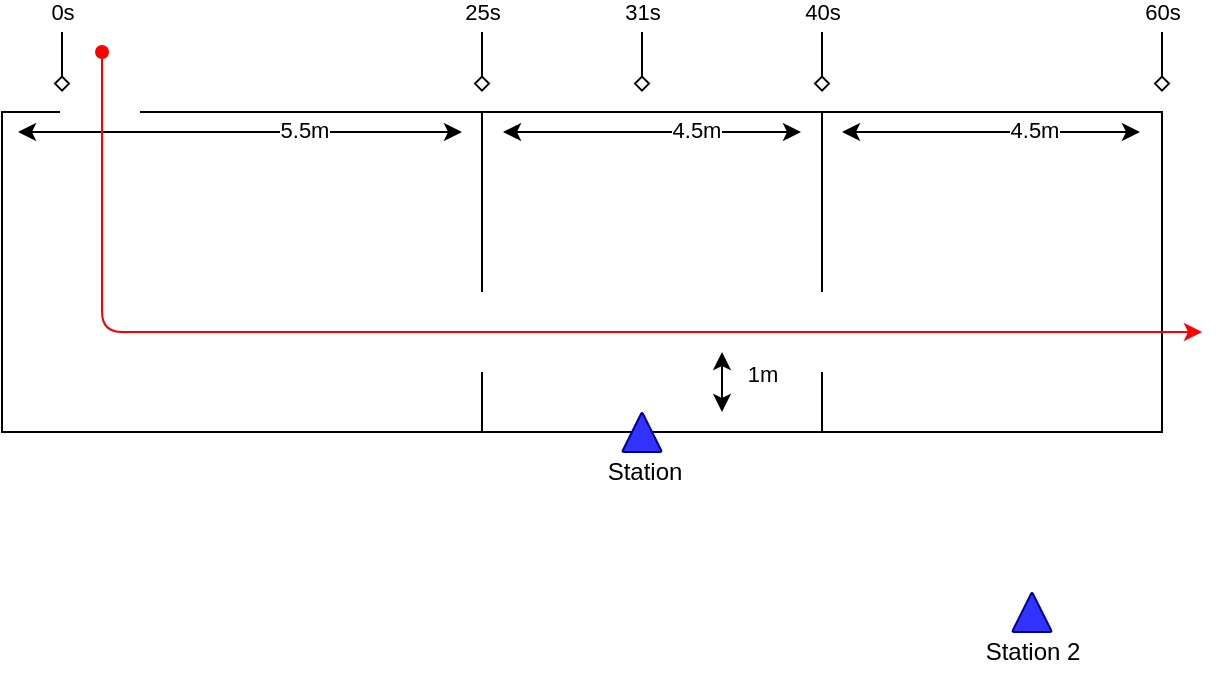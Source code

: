 <mxfile version="14.7.0" type="google" pages="4"><diagram id="nPQ5imARooi4mv8nK3im" name="Page-1"><mxGraphModel dx="1422" dy="772" grid="1" gridSize="10" guides="1" tooltips="1" connect="1" arrows="1" fold="1" page="1" pageScale="1" pageWidth="827" pageHeight="1169" math="0" shadow="0"><root><mxCell id="0"/><mxCell id="1" parent="0"/><mxCell id="bUJ_zXlZ-plDKS7dO21a-11" value="" style="group" parent="1" vertex="1" connectable="0"><mxGeometry x="120" y="360" width="580" height="170" as="geometry"/></mxCell><mxCell id="bUJ_zXlZ-plDKS7dO21a-1" value="" style="rounded=0;whiteSpace=wrap;html=1;" parent="bUJ_zXlZ-plDKS7dO21a-11" vertex="1"><mxGeometry width="240" height="160" as="geometry"/></mxCell><mxCell id="bUJ_zXlZ-plDKS7dO21a-2" value="" style="rounded=0;whiteSpace=wrap;html=1;" parent="bUJ_zXlZ-plDKS7dO21a-11" vertex="1"><mxGeometry x="240" width="170" height="160" as="geometry"/></mxCell><mxCell id="bUJ_zXlZ-plDKS7dO21a-3" value="" style="rounded=0;whiteSpace=wrap;html=1;" parent="bUJ_zXlZ-plDKS7dO21a-11" vertex="1"><mxGeometry x="410" width="170" height="160" as="geometry"/></mxCell><mxCell id="bUJ_zXlZ-plDKS7dO21a-7" value="" style="rounded=0;whiteSpace=wrap;html=1;strokeColor=none;" parent="bUJ_zXlZ-plDKS7dO21a-11" vertex="1"><mxGeometry x="400" y="90" width="20" height="40" as="geometry"/></mxCell><mxCell id="bUJ_zXlZ-plDKS7dO21a-8" value="" style="rounded=0;whiteSpace=wrap;html=1;strokeColor=none;" parent="bUJ_zXlZ-plDKS7dO21a-11" vertex="1"><mxGeometry x="230" y="90" width="20" height="40" as="geometry"/></mxCell><mxCell id="bUJ_zXlZ-plDKS7dO21a-14" value="" style="triangle;whiteSpace=wrap;html=1;rounded=1;arcSize=2;rotation=-90;fillColor=#3333FF;strokeColor=#000099;" parent="bUJ_zXlZ-plDKS7dO21a-11" vertex="1"><mxGeometry x="310" y="150" width="20" height="20" as="geometry"/></mxCell><mxCell id="bUJ_zXlZ-plDKS7dO21a-17" value="" style="endArrow=classic;startArrow=classic;html=1;startFill=1;endFill=1;" parent="bUJ_zXlZ-plDKS7dO21a-11" edge="1"><mxGeometry width="50" height="50" relative="1" as="geometry"><mxPoint x="250.5" y="10" as="sourcePoint"/><mxPoint x="399.5" y="10" as="targetPoint"/></mxGeometry></mxCell><mxCell id="bUJ_zXlZ-plDKS7dO21a-18" value="4.5m" style="edgeLabel;html=1;align=center;verticalAlign=middle;resizable=0;points=[];" parent="bUJ_zXlZ-plDKS7dO21a-17" vertex="1" connectable="0"><mxGeometry x="0.289" y="1" relative="1" as="geometry"><mxPoint as="offset"/></mxGeometry></mxCell><mxCell id="bUJ_zXlZ-plDKS7dO21a-19" value="" style="endArrow=classic;startArrow=classic;html=1;startFill=1;endFill=1;" parent="bUJ_zXlZ-plDKS7dO21a-11" edge="1"><mxGeometry width="50" height="50" relative="1" as="geometry"><mxPoint x="420" y="10.0" as="sourcePoint"/><mxPoint x="569" y="10.0" as="targetPoint"/></mxGeometry></mxCell><mxCell id="bUJ_zXlZ-plDKS7dO21a-20" value="4.5m" style="edgeLabel;html=1;align=center;verticalAlign=middle;resizable=0;points=[];" parent="bUJ_zXlZ-plDKS7dO21a-19" vertex="1" connectable="0"><mxGeometry x="0.289" y="1" relative="1" as="geometry"><mxPoint as="offset"/></mxGeometry></mxCell><mxCell id="bUJ_zXlZ-plDKS7dO21a-15" value="" style="endArrow=classic;startArrow=classic;html=1;startFill=1;endFill=1;" parent="bUJ_zXlZ-plDKS7dO21a-11" edge="1"><mxGeometry width="50" height="50" relative="1" as="geometry"><mxPoint x="8" y="10" as="sourcePoint"/><mxPoint x="230" y="10" as="targetPoint"/></mxGeometry></mxCell><mxCell id="bUJ_zXlZ-plDKS7dO21a-16" value="5.5m" style="edgeLabel;html=1;align=center;verticalAlign=middle;resizable=0;points=[];" parent="bUJ_zXlZ-plDKS7dO21a-15" vertex="1" connectable="0"><mxGeometry x="0.289" y="1" relative="1" as="geometry"><mxPoint as="offset"/></mxGeometry></mxCell><mxCell id="bUJ_zXlZ-plDKS7dO21a-22" value="" style="endArrow=classic;startArrow=classic;html=1;startFill=1;endFill=1;" parent="bUJ_zXlZ-plDKS7dO21a-11" edge="1"><mxGeometry width="50" height="50" relative="1" as="geometry"><mxPoint x="360" y="150" as="sourcePoint"/><mxPoint x="360" y="120" as="targetPoint"/></mxGeometry></mxCell><mxCell id="bUJ_zXlZ-plDKS7dO21a-23" value="1m" style="edgeLabel;html=1;align=center;verticalAlign=middle;resizable=0;points=[];" parent="bUJ_zXlZ-plDKS7dO21a-22" vertex="1" connectable="0"><mxGeometry x="0.289" y="1" relative="1" as="geometry"><mxPoint x="21" as="offset"/></mxGeometry></mxCell><mxCell id="bUJ_zXlZ-plDKS7dO21a-9" value="Station" style="text;html=1;align=center;verticalAlign=middle;whiteSpace=wrap;rounded=0;" parent="1" vertex="1"><mxGeometry x="414" y="530" width="55" height="20" as="geometry"/></mxCell><mxCell id="bUJ_zXlZ-plDKS7dO21a-21" value="" style="rounded=0;whiteSpace=wrap;html=1;strokeColor=none;rotation=90;" parent="1" vertex="1"><mxGeometry x="164.5" y="339.5" width="9" height="40" as="geometry"/></mxCell><mxCell id="bUJ_zXlZ-plDKS7dO21a-13" value="" style="endArrow=classic;html=1;fillColor=#f8cecc;strokeColor=#FF0000;startArrow=oval;startFill=1;" parent="1" edge="1"><mxGeometry width="50" height="50" relative="1" as="geometry"><mxPoint x="170" y="330" as="sourcePoint"/><mxPoint x="720" y="470" as="targetPoint"/><Array as="points"><mxPoint x="170" y="470"/></Array></mxGeometry></mxCell><mxCell id="bUJ_zXlZ-plDKS7dO21a-24" value="" style="endArrow=diamond;html=1;strokeColor=#000000;endFill=0;" parent="1" edge="1"><mxGeometry width="50" height="50" relative="1" as="geometry"><mxPoint x="360" y="320" as="sourcePoint"/><mxPoint x="360" y="350" as="targetPoint"/><Array as="points"><mxPoint x="360" y="330"/></Array></mxGeometry></mxCell><mxCell id="bUJ_zXlZ-plDKS7dO21a-25" value="25s" style="edgeLabel;html=1;align=center;verticalAlign=middle;resizable=0;points=[];" parent="bUJ_zXlZ-plDKS7dO21a-24" vertex="1" connectable="0"><mxGeometry x="0.172" y="1" relative="1" as="geometry"><mxPoint x="-1" y="-27.58" as="offset"/></mxGeometry></mxCell><mxCell id="bUJ_zXlZ-plDKS7dO21a-26" value="" style="endArrow=diamond;html=1;strokeColor=#000000;endFill=0;" parent="1" edge="1"><mxGeometry width="50" height="50" relative="1" as="geometry"><mxPoint x="530" y="320" as="sourcePoint"/><mxPoint x="530" y="350" as="targetPoint"/><Array as="points"><mxPoint x="530" y="330"/></Array></mxGeometry></mxCell><mxCell id="bUJ_zXlZ-plDKS7dO21a-27" value="40s" style="edgeLabel;html=1;align=center;verticalAlign=middle;resizable=0;points=[];" parent="bUJ_zXlZ-plDKS7dO21a-26" vertex="1" connectable="0"><mxGeometry x="0.172" y="1" relative="1" as="geometry"><mxPoint x="-1" y="-27.58" as="offset"/></mxGeometry></mxCell><mxCell id="bUJ_zXlZ-plDKS7dO21a-28" value="" style="endArrow=diamond;html=1;strokeColor=#000000;endFill=0;" parent="1" edge="1"><mxGeometry width="50" height="50" relative="1" as="geometry"><mxPoint x="440" y="320" as="sourcePoint"/><mxPoint x="440" y="350" as="targetPoint"/><Array as="points"><mxPoint x="440" y="330"/></Array></mxGeometry></mxCell><mxCell id="bUJ_zXlZ-plDKS7dO21a-29" value="31s" style="edgeLabel;html=1;align=center;verticalAlign=middle;resizable=0;points=[];" parent="bUJ_zXlZ-plDKS7dO21a-28" vertex="1" connectable="0"><mxGeometry x="0.172" y="1" relative="1" as="geometry"><mxPoint x="-1" y="-27.58" as="offset"/></mxGeometry></mxCell><mxCell id="bUJ_zXlZ-plDKS7dO21a-30" value="" style="endArrow=diamond;html=1;strokeColor=#000000;endFill=0;" parent="1" edge="1"><mxGeometry width="50" height="50" relative="1" as="geometry"><mxPoint x="700" y="320" as="sourcePoint"/><mxPoint x="700" y="350" as="targetPoint"/><Array as="points"><mxPoint x="700" y="330"/></Array></mxGeometry></mxCell><mxCell id="bUJ_zXlZ-plDKS7dO21a-31" value="60s" style="edgeLabel;html=1;align=center;verticalAlign=middle;resizable=0;points=[];" parent="bUJ_zXlZ-plDKS7dO21a-30" vertex="1" connectable="0"><mxGeometry x="0.172" y="1" relative="1" as="geometry"><mxPoint x="-1" y="-27.58" as="offset"/></mxGeometry></mxCell><mxCell id="bUJ_zXlZ-plDKS7dO21a-32" value="" style="endArrow=diamond;html=1;strokeColor=#000000;endFill=0;" parent="1" edge="1"><mxGeometry width="50" height="50" relative="1" as="geometry"><mxPoint x="150" y="320" as="sourcePoint"/><mxPoint x="150" y="350" as="targetPoint"/><Array as="points"><mxPoint x="150" y="330"/></Array></mxGeometry></mxCell><mxCell id="bUJ_zXlZ-plDKS7dO21a-33" value="0s" style="edgeLabel;html=1;align=center;verticalAlign=middle;resizable=0;points=[];" parent="bUJ_zXlZ-plDKS7dO21a-32" vertex="1" connectable="0"><mxGeometry x="0.172" y="1" relative="1" as="geometry"><mxPoint x="-1" y="-27.58" as="offset"/></mxGeometry></mxCell><mxCell id="bUJ_zXlZ-plDKS7dO21a-34" value="" style="triangle;whiteSpace=wrap;html=1;rounded=1;arcSize=2;rotation=-90;fillColor=#3333FF;strokeColor=#000099;" parent="1" vertex="1"><mxGeometry x="625" y="600" width="20" height="20" as="geometry"/></mxCell><mxCell id="bUJ_zXlZ-plDKS7dO21a-35" value="Station 2" style="text;html=1;align=center;verticalAlign=middle;whiteSpace=wrap;rounded=0;" parent="1" vertex="1"><mxGeometry x="607.5" y="620" width="55" height="20" as="geometry"/></mxCell></root></mxGraphModel></diagram><diagram id="1W0x51A7EmACmFYhJ4zb" name="Page-2"><mxGraphModel dx="981" dy="532" grid="1" gridSize="10" guides="1" tooltips="1" connect="1" arrows="1" fold="1" page="1" pageScale="1" pageWidth="827" pageHeight="1169" math="0" shadow="0"><root><mxCell id="MuaBZL9990_rSQvJdwv4-0"/><mxCell id="MuaBZL9990_rSQvJdwv4-1" parent="MuaBZL9990_rSQvJdwv4-0"/><mxCell id="Kt0AGzhfVbneUt1JBJaV-0" value="" style="triangle;whiteSpace=wrap;html=1;rounded=1;arcSize=2;rotation=-90;fillColor=#3333FF;strokeColor=#000099;" vertex="1" parent="MuaBZL9990_rSQvJdwv4-1"><mxGeometry x="402" y="320" width="20" height="20" as="geometry"/></mxCell><mxCell id="Kt0AGzhfVbneUt1JBJaV-1" value="Station" style="text;html=1;align=center;verticalAlign=middle;whiteSpace=wrap;rounded=0;" vertex="1" parent="MuaBZL9990_rSQvJdwv4-1"><mxGeometry x="386" y="340" width="55" height="20" as="geometry"/></mxCell><mxCell id="qYAMJIqclheDdidRublb-0" value="" style="endArrow=classic;html=1;fillColor=#f8cecc;strokeColor=#FF0000;startArrow=oval;startFill=1;" edge="1" parent="MuaBZL9990_rSQvJdwv4-1"><mxGeometry width="50" height="50" relative="1" as="geometry"><mxPoint x="139" y="301" as="sourcePoint"/><mxPoint x="689" y="301" as="targetPoint"/><Array as="points"><mxPoint x="139" y="301"/></Array></mxGeometry></mxCell><mxCell id="Yiu62Vq6nXw0m-KZacKf-0" value="" style="endArrow=classic;startArrow=classic;html=1;startFill=1;endFill=1;" edge="1" parent="MuaBZL9990_rSQvJdwv4-1"><mxGeometry width="50" height="50" relative="1" as="geometry"><mxPoint x="138" y="391" as="sourcePoint"/><mxPoint x="402" y="391" as="targetPoint"/></mxGeometry></mxCell><mxCell id="Yiu62Vq6nXw0m-KZacKf-1" value="7m" style="edgeLabel;html=1;align=center;verticalAlign=middle;resizable=0;points=[];" vertex="1" connectable="0" parent="Yiu62Vq6nXw0m-KZacKf-0"><mxGeometry x="0.289" y="1" relative="1" as="geometry"><mxPoint x="-40" as="offset"/></mxGeometry></mxCell><mxCell id="5hQoE1O6J478HCEVynnO-0" value="" style="endArrow=classic;startArrow=classic;html=1;startFill=1;endFill=1;" edge="1" parent="MuaBZL9990_rSQvJdwv4-1"><mxGeometry width="50" height="50" relative="1" as="geometry"><mxPoint x="422" y="391.0" as="sourcePoint"/><mxPoint x="686" y="391.0" as="targetPoint"/></mxGeometry></mxCell><mxCell id="5hQoE1O6J478HCEVynnO-1" value="7m" style="edgeLabel;html=1;align=center;verticalAlign=middle;resizable=0;points=[];" vertex="1" connectable="0" parent="5hQoE1O6J478HCEVynnO-0"><mxGeometry x="0.289" y="1" relative="1" as="geometry"><mxPoint x="-40" as="offset"/></mxGeometry></mxCell></root></mxGraphModel></diagram><diagram id="lafNB2basFH5s6yLhb-O" name="Page-3"><mxGraphModel dx="677" dy="368" grid="1" gridSize="10" guides="1" tooltips="1" connect="1" arrows="1" fold="1" page="1" pageScale="1" pageWidth="827" pageHeight="1169" math="0" shadow="0"><root><mxCell id="WXTiyhMZ5mp_q8Es8vIA-0"/><mxCell id="WXTiyhMZ5mp_q8Es8vIA-1" parent="WXTiyhMZ5mp_q8Es8vIA-0"/><mxCell id="oLGlU_B3ZQi7C9mFgjgr-0" value="" style="triangle;whiteSpace=wrap;html=1;rounded=1;arcSize=2;rotation=-90;fillColor=#3333FF;strokeColor=#000099;" vertex="1" parent="WXTiyhMZ5mp_q8Es8vIA-1"><mxGeometry x="402" y="320" width="20" height="20" as="geometry"/></mxCell><mxCell id="oLGlU_B3ZQi7C9mFgjgr-1" value="Station" style="text;html=1;align=center;verticalAlign=middle;whiteSpace=wrap;rounded=0;" vertex="1" parent="WXTiyhMZ5mp_q8Es8vIA-1"><mxGeometry x="386" y="340" width="55" height="20" as="geometry"/></mxCell><mxCell id="oLGlU_B3ZQi7C9mFgjgr-2" value="" style="endArrow=classic;html=1;fillColor=#f8cecc;strokeColor=#FF0000;startArrow=oval;startFill=1;" edge="1" parent="WXTiyhMZ5mp_q8Es8vIA-1"><mxGeometry width="50" height="50" relative="1" as="geometry"><mxPoint x="139" y="301" as="sourcePoint"/><mxPoint x="689" y="301" as="targetPoint"/><Array as="points"><mxPoint x="139" y="301"/></Array></mxGeometry></mxCell><mxCell id="oLGlU_B3ZQi7C9mFgjgr-3" value="" style="endArrow=classic;startArrow=classic;html=1;startFill=1;endFill=1;" edge="1" parent="WXTiyhMZ5mp_q8Es8vIA-1"><mxGeometry width="50" height="50" relative="1" as="geometry"><mxPoint x="138" y="391" as="sourcePoint"/><mxPoint x="402" y="391" as="targetPoint"/></mxGeometry></mxCell><mxCell id="oLGlU_B3ZQi7C9mFgjgr-4" value="10m" style="edgeLabel;html=1;align=center;verticalAlign=middle;resizable=0;points=[];" vertex="1" connectable="0" parent="oLGlU_B3ZQi7C9mFgjgr-3"><mxGeometry x="0.289" y="1" relative="1" as="geometry"><mxPoint x="-40" as="offset"/></mxGeometry></mxCell><mxCell id="oLGlU_B3ZQi7C9mFgjgr-5" value="" style="endArrow=classic;startArrow=classic;html=1;startFill=1;endFill=1;" edge="1" parent="WXTiyhMZ5mp_q8Es8vIA-1"><mxGeometry width="50" height="50" relative="1" as="geometry"><mxPoint x="422" y="391.0" as="sourcePoint"/><mxPoint x="686.0" y="391.0" as="targetPoint"/></mxGeometry></mxCell><mxCell id="oLGlU_B3ZQi7C9mFgjgr-6" value="10m" style="edgeLabel;html=1;align=center;verticalAlign=middle;resizable=0;points=[];" vertex="1" connectable="0" parent="oLGlU_B3ZQi7C9mFgjgr-5"><mxGeometry x="0.289" y="1" relative="1" as="geometry"><mxPoint x="-40" as="offset"/></mxGeometry></mxCell></root></mxGraphModel></diagram><diagram id="eHgNHgtlzbwocZcm2P0P" name="Page-4"><mxGraphModel dx="981" dy="532" grid="1" gridSize="10" guides="1" tooltips="1" connect="1" arrows="1" fold="1" page="1" pageScale="1" pageWidth="827" pageHeight="1169" math="0" shadow="0"><root><mxCell id="X5P6qXqz1xfrEVMr0IS8-0"/><mxCell id="X5P6qXqz1xfrEVMr0IS8-1" parent="X5P6qXqz1xfrEVMr0IS8-0"/><mxCell id="X5P6qXqz1xfrEVMr0IS8-2" value="" style="triangle;whiteSpace=wrap;html=1;rounded=1;arcSize=2;rotation=-90;fillColor=#3333FF;strokeColor=#000099;" vertex="1" parent="X5P6qXqz1xfrEVMr0IS8-1"><mxGeometry x="136" y="320" width="20" height="20" as="geometry"/></mxCell><mxCell id="X5P6qXqz1xfrEVMr0IS8-3" value="Station" style="text;html=1;align=center;verticalAlign=middle;whiteSpace=wrap;rounded=0;" vertex="1" parent="X5P6qXqz1xfrEVMr0IS8-1"><mxGeometry x="120" y="340" width="55" height="20" as="geometry"/></mxCell><mxCell id="X5P6qXqz1xfrEVMr0IS8-4" value="" style="endArrow=classic;html=1;fillColor=#f8cecc;strokeColor=#FF0000;startArrow=oval;startFill=1;" edge="1" parent="X5P6qXqz1xfrEVMr0IS8-1"><mxGeometry width="50" height="50" relative="1" as="geometry"><mxPoint x="151" y="301" as="sourcePoint"/><mxPoint x="701" y="301" as="targetPoint"/><Array as="points"><mxPoint x="151" y="301"/></Array></mxGeometry></mxCell><mxCell id="X5P6qXqz1xfrEVMr0IS8-5" value="" style="endArrow=classic;startArrow=classic;html=1;startFill=1;endFill=1;" edge="1" parent="X5P6qXqz1xfrEVMr0IS8-1"><mxGeometry width="50" height="50" relative="1" as="geometry"><mxPoint x="151.5" y="381" as="sourcePoint"/><mxPoint x="700" y="380" as="targetPoint"/></mxGeometry></mxCell><mxCell id="X5P6qXqz1xfrEVMr0IS8-6" value="21m" style="edgeLabel;html=1;align=center;verticalAlign=middle;resizable=0;points=[];" vertex="1" connectable="0" parent="X5P6qXqz1xfrEVMr0IS8-5"><mxGeometry x="0.289" y="1" relative="1" as="geometry"><mxPoint x="-91" as="offset"/></mxGeometry></mxCell><mxCell id="X5P6qXqz1xfrEVMr0IS8-9" value="" style="endArrow=classic;html=1;fillColor=#f8cecc;strokeColor=#FF0000;startArrow=oval;startFill=1;" edge="1" parent="X5P6qXqz1xfrEVMr0IS8-1"><mxGeometry width="50" height="50" relative="1" as="geometry"><mxPoint x="696.714" y="260" as="sourcePoint"/><mxPoint x="150" y="260" as="targetPoint"/><Array as="points"><mxPoint x="365" y="260"/><mxPoint x="205" y="260"/></Array></mxGeometry></mxCell></root></mxGraphModel></diagram></mxfile>
